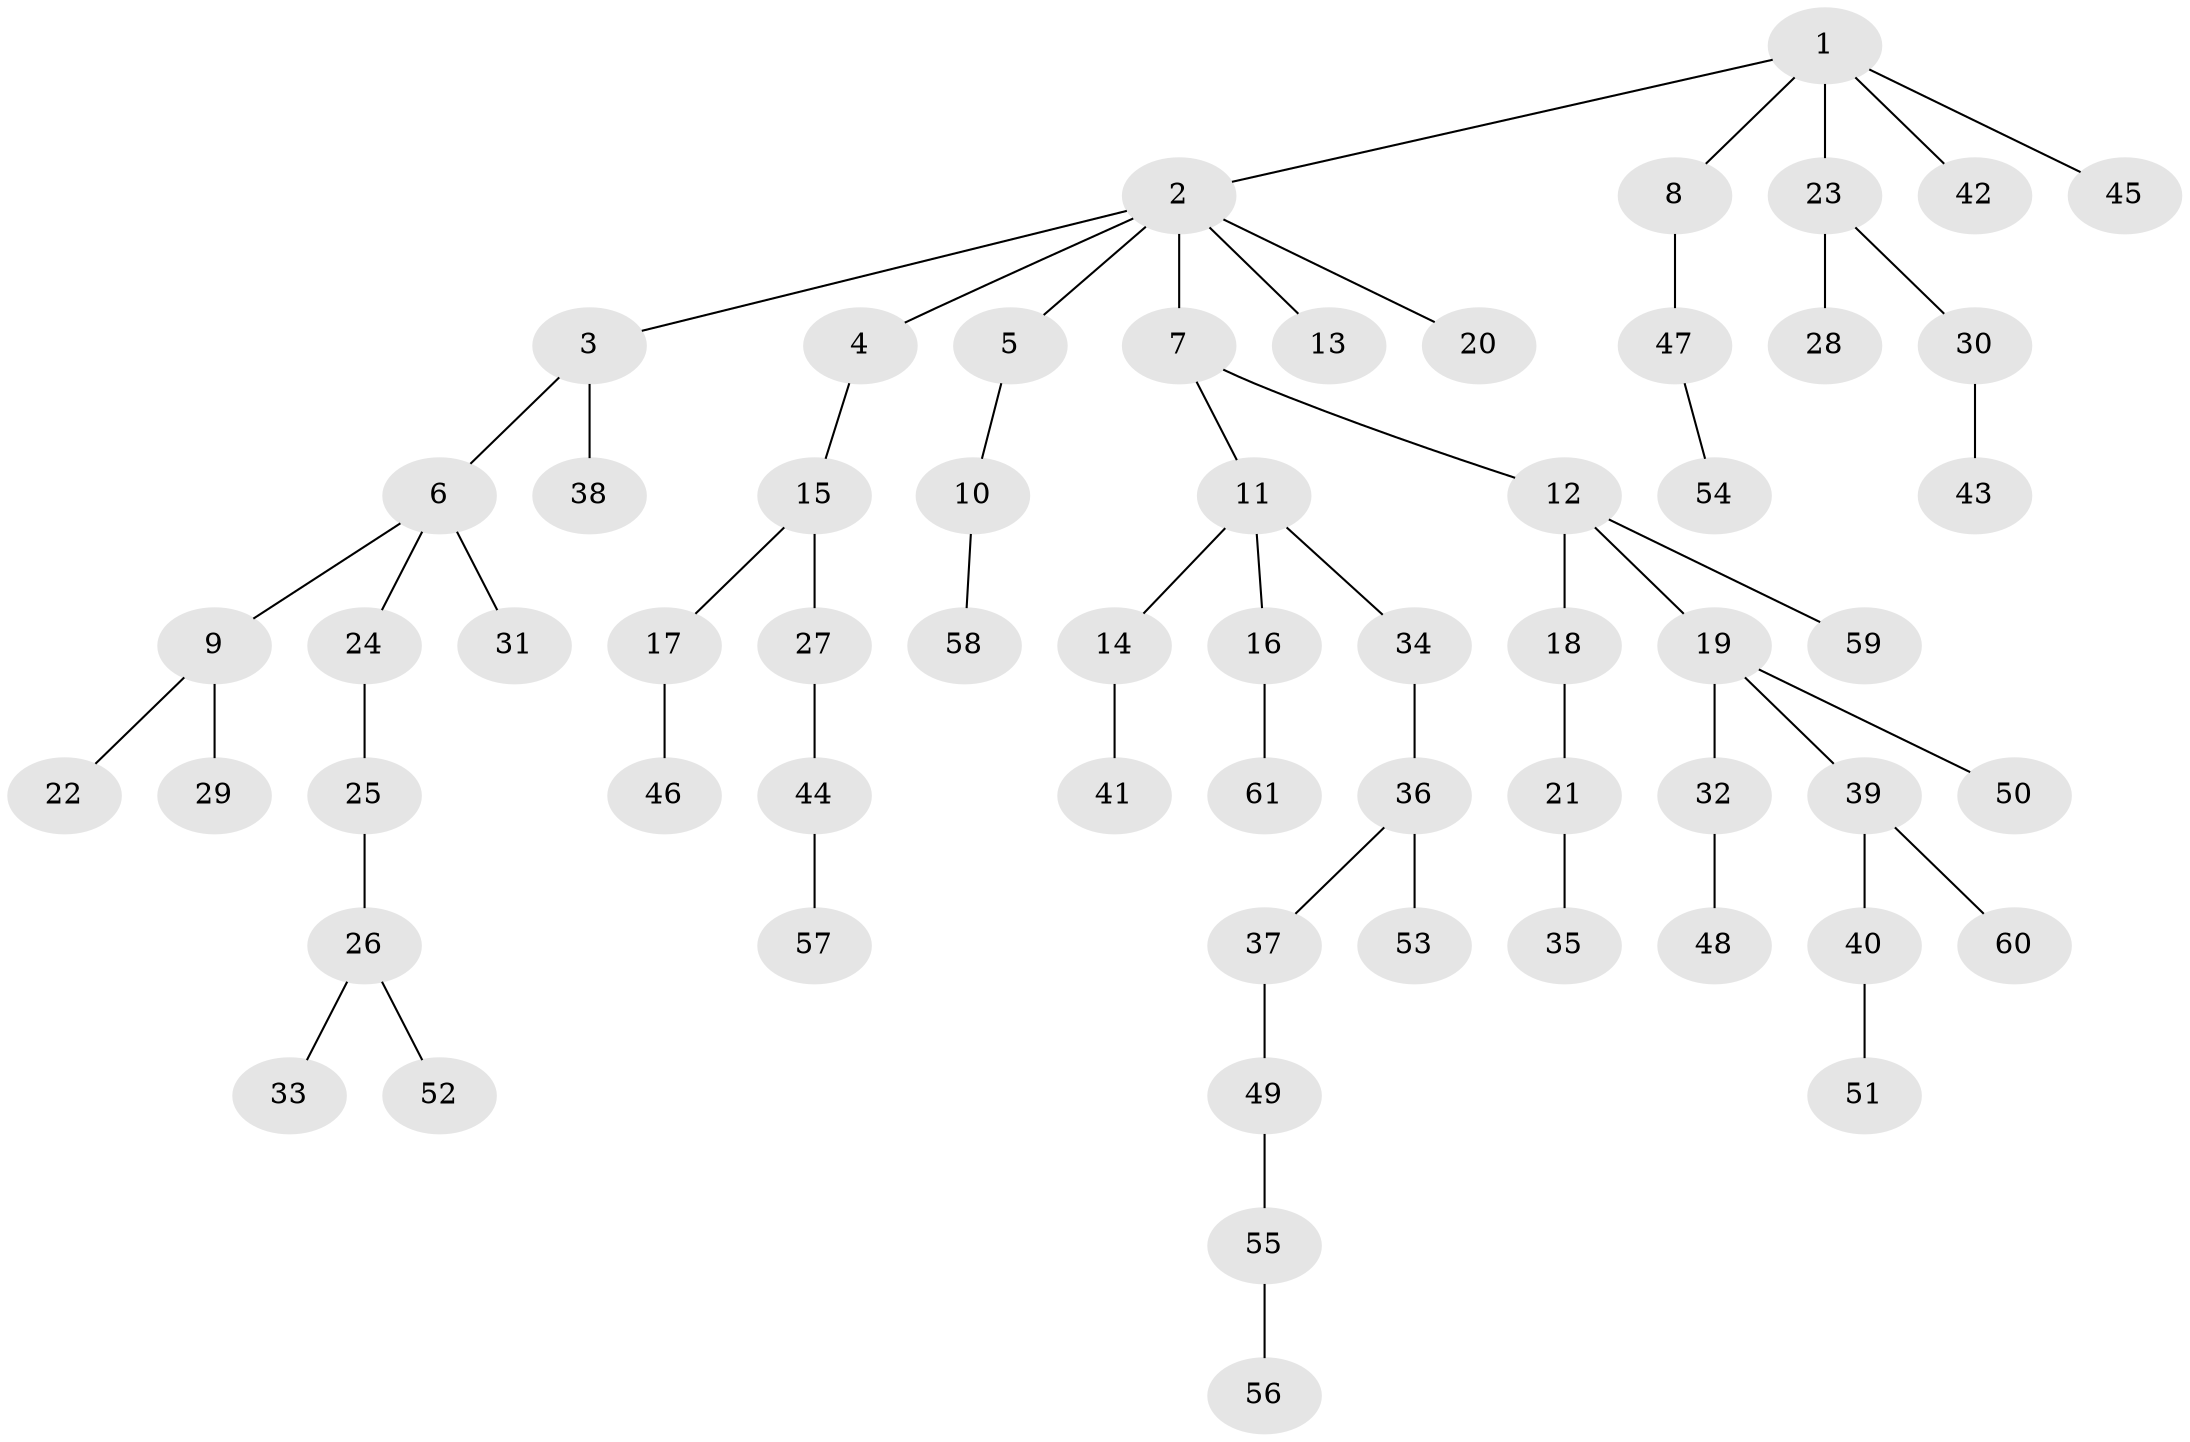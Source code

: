 // Generated by graph-tools (version 1.1) at 2025/26/03/09/25 03:26:26]
// undirected, 61 vertices, 60 edges
graph export_dot {
graph [start="1"]
  node [color=gray90,style=filled];
  1;
  2;
  3;
  4;
  5;
  6;
  7;
  8;
  9;
  10;
  11;
  12;
  13;
  14;
  15;
  16;
  17;
  18;
  19;
  20;
  21;
  22;
  23;
  24;
  25;
  26;
  27;
  28;
  29;
  30;
  31;
  32;
  33;
  34;
  35;
  36;
  37;
  38;
  39;
  40;
  41;
  42;
  43;
  44;
  45;
  46;
  47;
  48;
  49;
  50;
  51;
  52;
  53;
  54;
  55;
  56;
  57;
  58;
  59;
  60;
  61;
  1 -- 2;
  1 -- 8;
  1 -- 23;
  1 -- 42;
  1 -- 45;
  2 -- 3;
  2 -- 4;
  2 -- 5;
  2 -- 7;
  2 -- 13;
  2 -- 20;
  3 -- 6;
  3 -- 38;
  4 -- 15;
  5 -- 10;
  6 -- 9;
  6 -- 24;
  6 -- 31;
  7 -- 11;
  7 -- 12;
  8 -- 47;
  9 -- 22;
  9 -- 29;
  10 -- 58;
  11 -- 14;
  11 -- 16;
  11 -- 34;
  12 -- 18;
  12 -- 19;
  12 -- 59;
  14 -- 41;
  15 -- 17;
  15 -- 27;
  16 -- 61;
  17 -- 46;
  18 -- 21;
  19 -- 32;
  19 -- 39;
  19 -- 50;
  21 -- 35;
  23 -- 28;
  23 -- 30;
  24 -- 25;
  25 -- 26;
  26 -- 33;
  26 -- 52;
  27 -- 44;
  30 -- 43;
  32 -- 48;
  34 -- 36;
  36 -- 37;
  36 -- 53;
  37 -- 49;
  39 -- 40;
  39 -- 60;
  40 -- 51;
  44 -- 57;
  47 -- 54;
  49 -- 55;
  55 -- 56;
}
